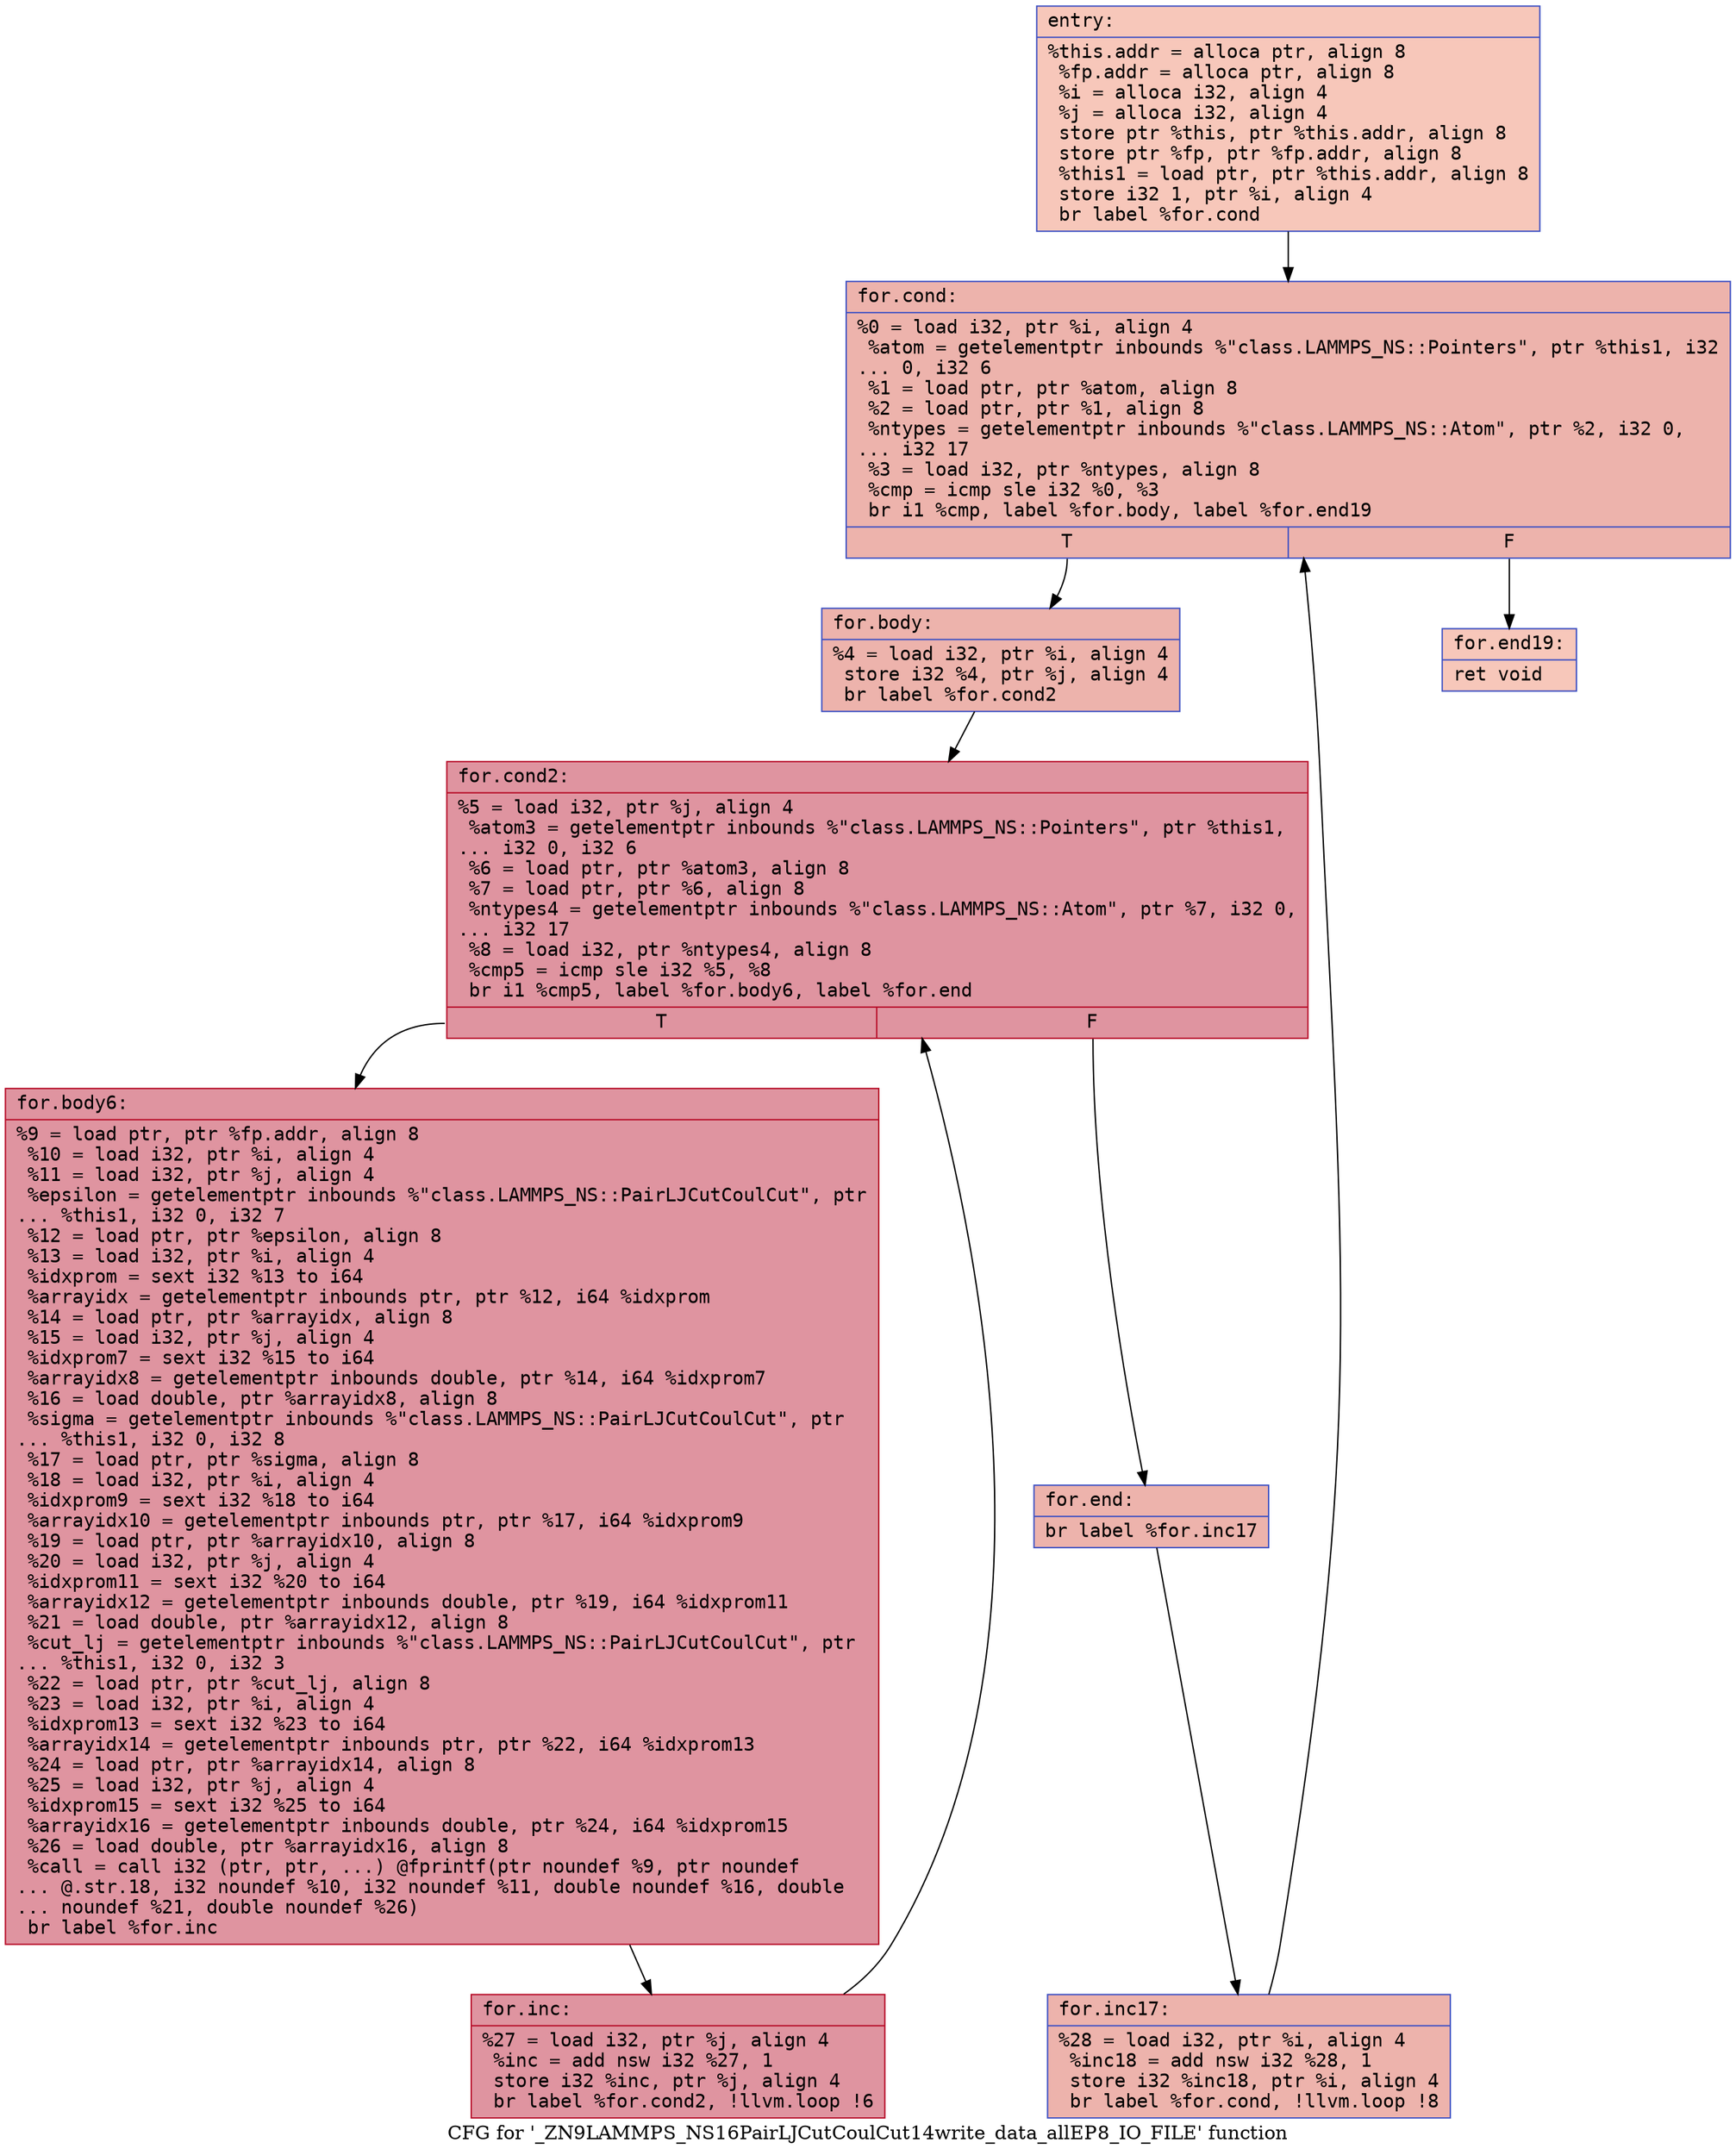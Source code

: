 digraph "CFG for '_ZN9LAMMPS_NS16PairLJCutCoulCut14write_data_allEP8_IO_FILE' function" {
	label="CFG for '_ZN9LAMMPS_NS16PairLJCutCoulCut14write_data_allEP8_IO_FILE' function";

	Node0x55c2a75d6ec0 [shape=record,color="#3d50c3ff", style=filled, fillcolor="#ec7f6370" fontname="Courier",label="{entry:\l|  %this.addr = alloca ptr, align 8\l  %fp.addr = alloca ptr, align 8\l  %i = alloca i32, align 4\l  %j = alloca i32, align 4\l  store ptr %this, ptr %this.addr, align 8\l  store ptr %fp, ptr %fp.addr, align 8\l  %this1 = load ptr, ptr %this.addr, align 8\l  store i32 1, ptr %i, align 4\l  br label %for.cond\l}"];
	Node0x55c2a75d6ec0 -> Node0x55c2a75d7500[tooltip="entry -> for.cond\nProbability 100.00%" ];
	Node0x55c2a75d7500 [shape=record,color="#3d50c3ff", style=filled, fillcolor="#d6524470" fontname="Courier",label="{for.cond:\l|  %0 = load i32, ptr %i, align 4\l  %atom = getelementptr inbounds %\"class.LAMMPS_NS::Pointers\", ptr %this1, i32\l... 0, i32 6\l  %1 = load ptr, ptr %atom, align 8\l  %2 = load ptr, ptr %1, align 8\l  %ntypes = getelementptr inbounds %\"class.LAMMPS_NS::Atom\", ptr %2, i32 0,\l... i32 17\l  %3 = load i32, ptr %ntypes, align 8\l  %cmp = icmp sle i32 %0, %3\l  br i1 %cmp, label %for.body, label %for.end19\l|{<s0>T|<s1>F}}"];
	Node0x55c2a75d7500:s0 -> Node0x55c2a75d7a60[tooltip="for.cond -> for.body\nProbability 96.88%" ];
	Node0x55c2a75d7500:s1 -> Node0x55c2a75d7c80[tooltip="for.cond -> for.end19\nProbability 3.12%" ];
	Node0x55c2a75d7a60 [shape=record,color="#3d50c3ff", style=filled, fillcolor="#d6524470" fontname="Courier",label="{for.body:\l|  %4 = load i32, ptr %i, align 4\l  store i32 %4, ptr %j, align 4\l  br label %for.cond2\l}"];
	Node0x55c2a75d7a60 -> Node0x55c2a75d7ed0[tooltip="for.body -> for.cond2\nProbability 100.00%" ];
	Node0x55c2a75d7ed0 [shape=record,color="#b70d28ff", style=filled, fillcolor="#b70d2870" fontname="Courier",label="{for.cond2:\l|  %5 = load i32, ptr %j, align 4\l  %atom3 = getelementptr inbounds %\"class.LAMMPS_NS::Pointers\", ptr %this1,\l... i32 0, i32 6\l  %6 = load ptr, ptr %atom3, align 8\l  %7 = load ptr, ptr %6, align 8\l  %ntypes4 = getelementptr inbounds %\"class.LAMMPS_NS::Atom\", ptr %7, i32 0,\l... i32 17\l  %8 = load i32, ptr %ntypes4, align 8\l  %cmp5 = icmp sle i32 %5, %8\l  br i1 %cmp5, label %for.body6, label %for.end\l|{<s0>T|<s1>F}}"];
	Node0x55c2a75d7ed0:s0 -> Node0x55c2a75d8430[tooltip="for.cond2 -> for.body6\nProbability 96.88%" ];
	Node0x55c2a75d7ed0:s1 -> Node0x55c2a75d84b0[tooltip="for.cond2 -> for.end\nProbability 3.12%" ];
	Node0x55c2a75d8430 [shape=record,color="#b70d28ff", style=filled, fillcolor="#b70d2870" fontname="Courier",label="{for.body6:\l|  %9 = load ptr, ptr %fp.addr, align 8\l  %10 = load i32, ptr %i, align 4\l  %11 = load i32, ptr %j, align 4\l  %epsilon = getelementptr inbounds %\"class.LAMMPS_NS::PairLJCutCoulCut\", ptr\l... %this1, i32 0, i32 7\l  %12 = load ptr, ptr %epsilon, align 8\l  %13 = load i32, ptr %i, align 4\l  %idxprom = sext i32 %13 to i64\l  %arrayidx = getelementptr inbounds ptr, ptr %12, i64 %idxprom\l  %14 = load ptr, ptr %arrayidx, align 8\l  %15 = load i32, ptr %j, align 4\l  %idxprom7 = sext i32 %15 to i64\l  %arrayidx8 = getelementptr inbounds double, ptr %14, i64 %idxprom7\l  %16 = load double, ptr %arrayidx8, align 8\l  %sigma = getelementptr inbounds %\"class.LAMMPS_NS::PairLJCutCoulCut\", ptr\l... %this1, i32 0, i32 8\l  %17 = load ptr, ptr %sigma, align 8\l  %18 = load i32, ptr %i, align 4\l  %idxprom9 = sext i32 %18 to i64\l  %arrayidx10 = getelementptr inbounds ptr, ptr %17, i64 %idxprom9\l  %19 = load ptr, ptr %arrayidx10, align 8\l  %20 = load i32, ptr %j, align 4\l  %idxprom11 = sext i32 %20 to i64\l  %arrayidx12 = getelementptr inbounds double, ptr %19, i64 %idxprom11\l  %21 = load double, ptr %arrayidx12, align 8\l  %cut_lj = getelementptr inbounds %\"class.LAMMPS_NS::PairLJCutCoulCut\", ptr\l... %this1, i32 0, i32 3\l  %22 = load ptr, ptr %cut_lj, align 8\l  %23 = load i32, ptr %i, align 4\l  %idxprom13 = sext i32 %23 to i64\l  %arrayidx14 = getelementptr inbounds ptr, ptr %22, i64 %idxprom13\l  %24 = load ptr, ptr %arrayidx14, align 8\l  %25 = load i32, ptr %j, align 4\l  %idxprom15 = sext i32 %25 to i64\l  %arrayidx16 = getelementptr inbounds double, ptr %24, i64 %idxprom15\l  %26 = load double, ptr %arrayidx16, align 8\l  %call = call i32 (ptr, ptr, ...) @fprintf(ptr noundef %9, ptr noundef\l... @.str.18, i32 noundef %10, i32 noundef %11, double noundef %16, double\l... noundef %21, double noundef %26)\l  br label %for.inc\l}"];
	Node0x55c2a75d8430 -> Node0x55c2a762b8c0[tooltip="for.body6 -> for.inc\nProbability 100.00%" ];
	Node0x55c2a762b8c0 [shape=record,color="#b70d28ff", style=filled, fillcolor="#b70d2870" fontname="Courier",label="{for.inc:\l|  %27 = load i32, ptr %j, align 4\l  %inc = add nsw i32 %27, 1\l  store i32 %inc, ptr %j, align 4\l  br label %for.cond2, !llvm.loop !6\l}"];
	Node0x55c2a762b8c0 -> Node0x55c2a75d7ed0[tooltip="for.inc -> for.cond2\nProbability 100.00%" ];
	Node0x55c2a75d84b0 [shape=record,color="#3d50c3ff", style=filled, fillcolor="#d6524470" fontname="Courier",label="{for.end:\l|  br label %for.inc17\l}"];
	Node0x55c2a75d84b0 -> Node0x55c2a762bca0[tooltip="for.end -> for.inc17\nProbability 100.00%" ];
	Node0x55c2a762bca0 [shape=record,color="#3d50c3ff", style=filled, fillcolor="#d6524470" fontname="Courier",label="{for.inc17:\l|  %28 = load i32, ptr %i, align 4\l  %inc18 = add nsw i32 %28, 1\l  store i32 %inc18, ptr %i, align 4\l  br label %for.cond, !llvm.loop !8\l}"];
	Node0x55c2a762bca0 -> Node0x55c2a75d7500[tooltip="for.inc17 -> for.cond\nProbability 100.00%" ];
	Node0x55c2a75d7c80 [shape=record,color="#3d50c3ff", style=filled, fillcolor="#ec7f6370" fontname="Courier",label="{for.end19:\l|  ret void\l}"];
}
